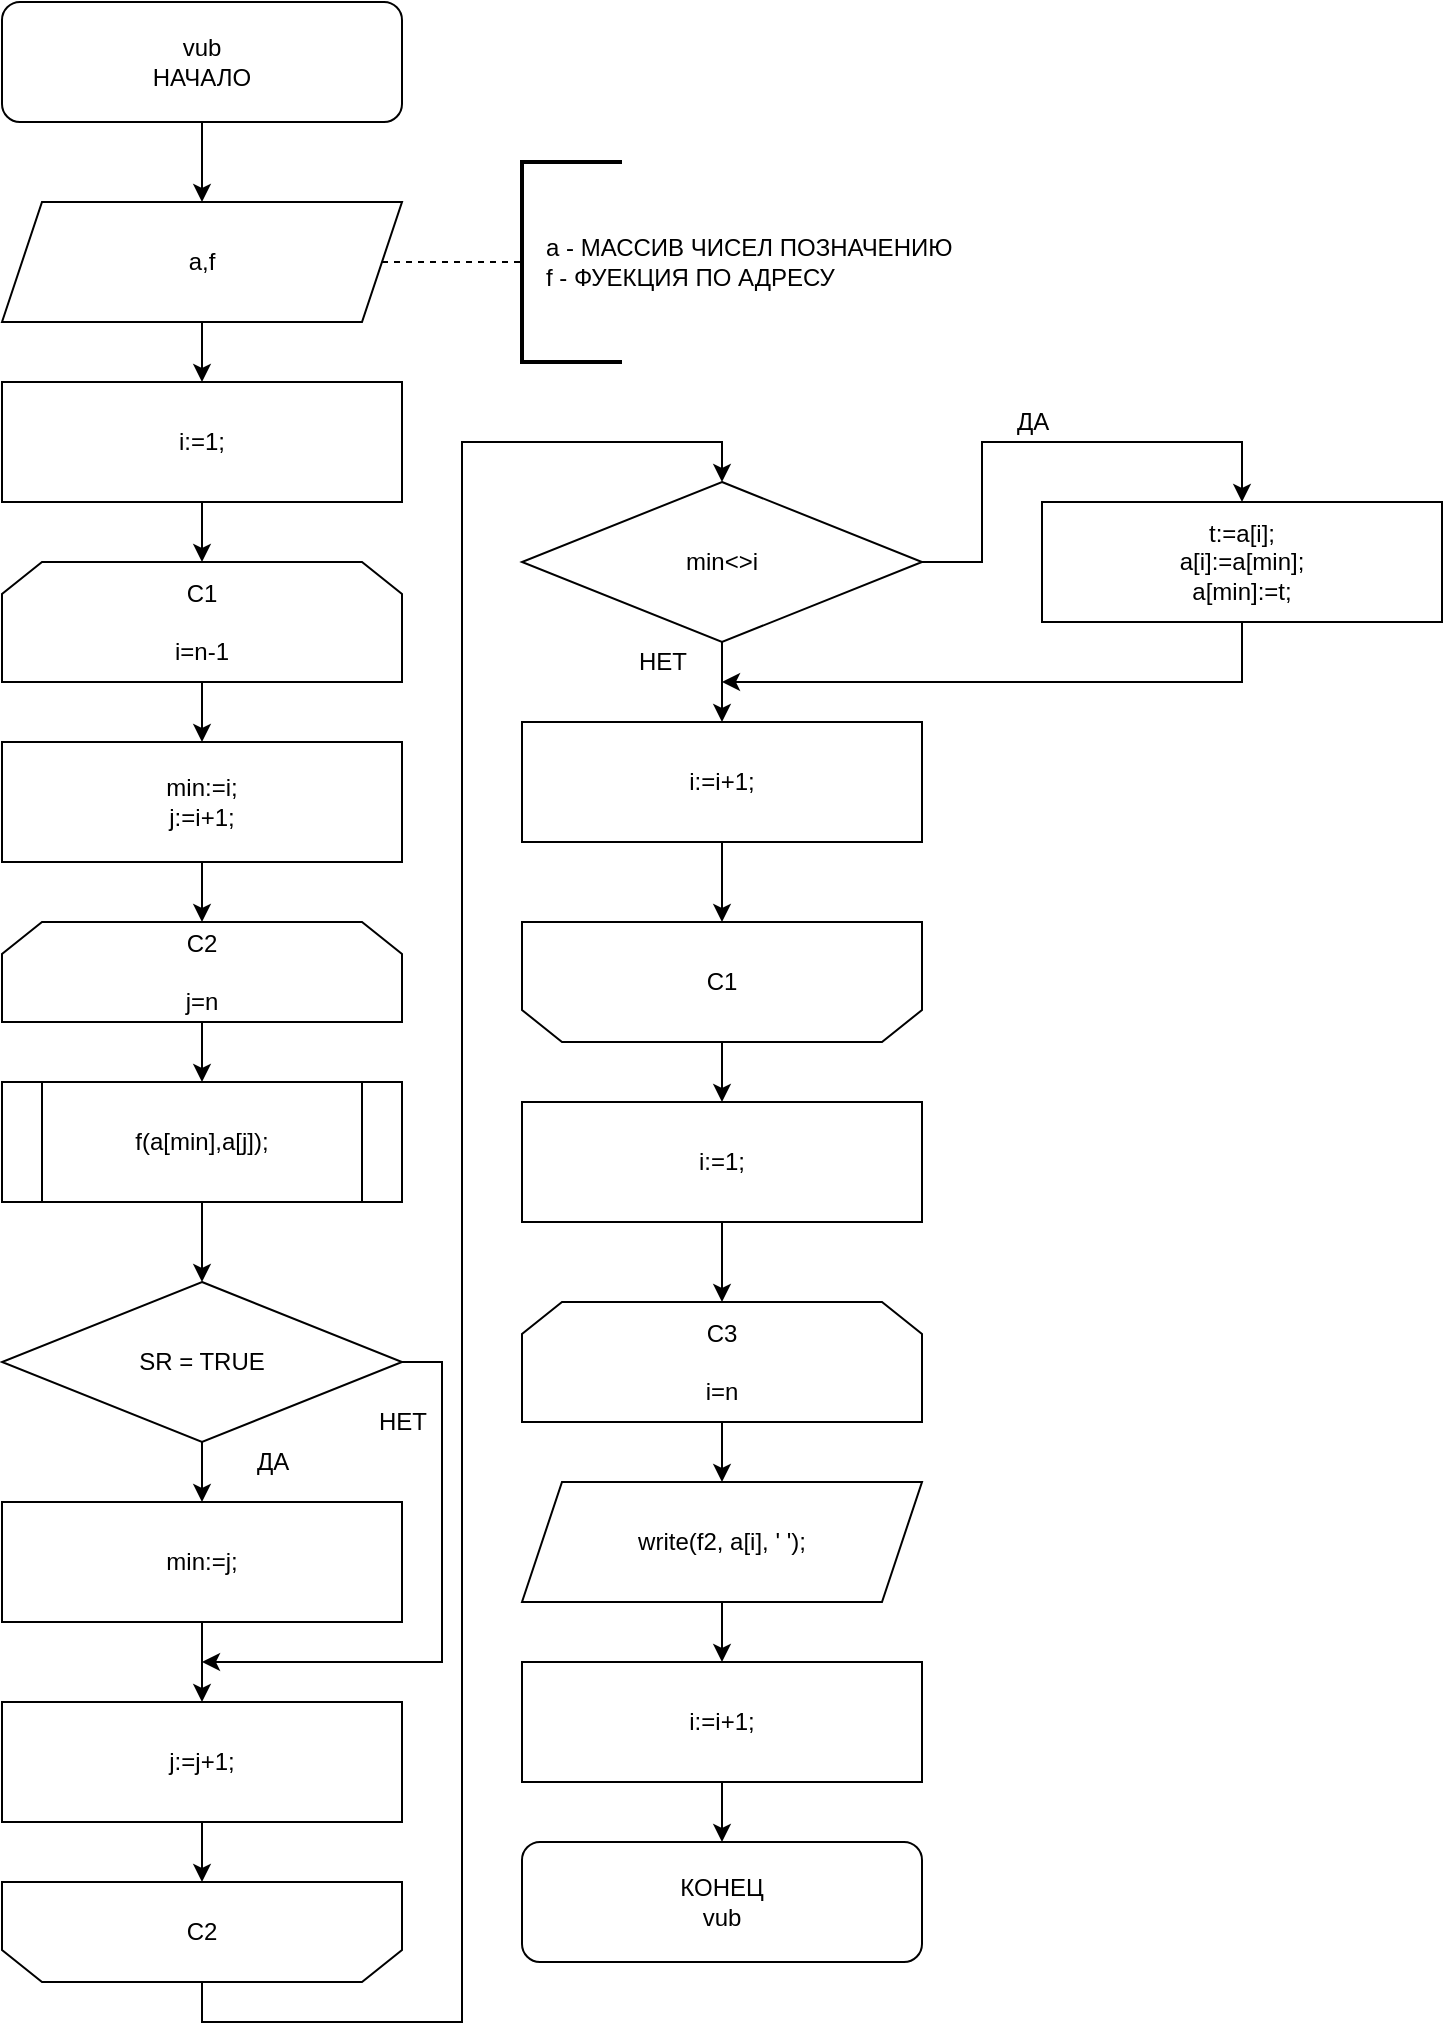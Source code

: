 <mxfile version="14.4.3" type="device"><diagram id="TqjGmMS6_r7mb5gh5XB8" name="Page-1"><mxGraphModel dx="1662" dy="762" grid="1" gridSize="10" guides="1" tooltips="1" connect="1" arrows="1" fold="1" page="1" pageScale="1" pageWidth="827" pageHeight="1169" math="0" shadow="0"><root><mxCell id="0"/><mxCell id="1" parent="0"/><mxCell id="PvhUeH-6A4zdQxFwi30u-30" style="edgeStyle=orthogonalEdgeStyle;rounded=0;orthogonalLoop=1;jettySize=auto;html=1;exitX=0.5;exitY=1;exitDx=0;exitDy=0;entryX=0.5;entryY=0;entryDx=0;entryDy=0;" edge="1" parent="1" source="PvhUeH-6A4zdQxFwi30u-20" target="PvhUeH-6A4zdQxFwi30u-29"><mxGeometry relative="1" as="geometry"/></mxCell><mxCell id="PvhUeH-6A4zdQxFwi30u-20" value="vub&lt;br&gt;НАЧАЛО" style="rounded=1;whiteSpace=wrap;html=1;" vertex="1" parent="1"><mxGeometry x="40" y="40" width="200" height="60" as="geometry"/></mxCell><mxCell id="PvhUeH-6A4zdQxFwi30u-24" style="edgeStyle=orthogonalEdgeStyle;rounded=0;orthogonalLoop=1;jettySize=auto;html=1;exitX=0.5;exitY=1;exitDx=0;exitDy=0;entryX=0.5;entryY=0;entryDx=0;entryDy=0;" edge="1" parent="1" source="PvhUeH-6A4zdQxFwi30u-21" target="PvhUeH-6A4zdQxFwi30u-23"><mxGeometry relative="1" as="geometry"/></mxCell><mxCell id="PvhUeH-6A4zdQxFwi30u-21" value="i:=1;" style="rounded=0;whiteSpace=wrap;html=1;" vertex="1" parent="1"><mxGeometry x="40" y="230" width="200" height="60" as="geometry"/></mxCell><mxCell id="PvhUeH-6A4zdQxFwi30u-26" style="edgeStyle=orthogonalEdgeStyle;rounded=0;orthogonalLoop=1;jettySize=auto;html=1;exitX=0.5;exitY=1;exitDx=0;exitDy=0;entryX=0.5;entryY=0;entryDx=0;entryDy=0;" edge="1" parent="1" source="PvhUeH-6A4zdQxFwi30u-23" target="PvhUeH-6A4zdQxFwi30u-25"><mxGeometry relative="1" as="geometry"/></mxCell><mxCell id="PvhUeH-6A4zdQxFwi30u-23" value="C1&lt;br&gt;&lt;br&gt;i=n-1" style="shape=loopLimit;whiteSpace=wrap;html=1;" vertex="1" parent="1"><mxGeometry x="40" y="320" width="200" height="60" as="geometry"/></mxCell><mxCell id="PvhUeH-6A4zdQxFwi30u-28" style="edgeStyle=orthogonalEdgeStyle;rounded=0;orthogonalLoop=1;jettySize=auto;html=1;exitX=0.5;exitY=1;exitDx=0;exitDy=0;entryX=0.5;entryY=0;entryDx=0;entryDy=0;" edge="1" parent="1" source="PvhUeH-6A4zdQxFwi30u-25" target="PvhUeH-6A4zdQxFwi30u-27"><mxGeometry relative="1" as="geometry"/></mxCell><mxCell id="PvhUeH-6A4zdQxFwi30u-25" value="min:=i;&lt;br&gt;j:=i+1;" style="rounded=0;whiteSpace=wrap;html=1;" vertex="1" parent="1"><mxGeometry x="40" y="410" width="200" height="60" as="geometry"/></mxCell><mxCell id="PvhUeH-6A4zdQxFwi30u-35" style="edgeStyle=orthogonalEdgeStyle;rounded=0;orthogonalLoop=1;jettySize=auto;html=1;exitX=0.5;exitY=1;exitDx=0;exitDy=0;entryX=0.5;entryY=0;entryDx=0;entryDy=0;" edge="1" parent="1" source="PvhUeH-6A4zdQxFwi30u-27" target="PvhUeH-6A4zdQxFwi30u-34"><mxGeometry relative="1" as="geometry"/></mxCell><mxCell id="PvhUeH-6A4zdQxFwi30u-27" value="C2&lt;br&gt;&lt;br&gt;j=n" style="shape=loopLimit;whiteSpace=wrap;html=1;" vertex="1" parent="1"><mxGeometry x="40" y="500" width="200" height="50" as="geometry"/></mxCell><mxCell id="PvhUeH-6A4zdQxFwi30u-31" style="edgeStyle=orthogonalEdgeStyle;rounded=0;orthogonalLoop=1;jettySize=auto;html=1;exitX=0.5;exitY=1;exitDx=0;exitDy=0;entryX=0.5;entryY=0;entryDx=0;entryDy=0;" edge="1" parent="1" source="PvhUeH-6A4zdQxFwi30u-29" target="PvhUeH-6A4zdQxFwi30u-21"><mxGeometry relative="1" as="geometry"/></mxCell><mxCell id="PvhUeH-6A4zdQxFwi30u-29" value="a,f" style="shape=parallelogram;perimeter=parallelogramPerimeter;whiteSpace=wrap;html=1;fixedSize=1;" vertex="1" parent="1"><mxGeometry x="40" y="140" width="200" height="60" as="geometry"/></mxCell><mxCell id="PvhUeH-6A4zdQxFwi30u-32" value="" style="endArrow=none;dashed=1;html=1;exitX=1;exitY=0.5;exitDx=0;exitDy=0;" edge="1" parent="1" source="PvhUeH-6A4zdQxFwi30u-29"><mxGeometry width="50" height="50" relative="1" as="geometry"><mxPoint x="250" y="170" as="sourcePoint"/><mxPoint x="300" y="170" as="targetPoint"/></mxGeometry></mxCell><mxCell id="PvhUeH-6A4zdQxFwi30u-33" value="&amp;nbsp; &amp;nbsp;a - МАССИВ ЧИСЕЛ ПОЗНАЧЕНИЮ&lt;br&gt;&amp;nbsp; &amp;nbsp;f - ФУЕКЦИЯ ПО АДРЕСУ" style="strokeWidth=2;html=1;shape=mxgraph.flowchart.annotation_1;align=left;pointerEvents=1;" vertex="1" parent="1"><mxGeometry x="300" y="120" width="50" height="100" as="geometry"/></mxCell><mxCell id="PvhUeH-6A4zdQxFwi30u-37" style="edgeStyle=orthogonalEdgeStyle;rounded=0;orthogonalLoop=1;jettySize=auto;html=1;exitX=0.5;exitY=1;exitDx=0;exitDy=0;entryX=0.5;entryY=0;entryDx=0;entryDy=0;" edge="1" parent="1" source="PvhUeH-6A4zdQxFwi30u-34" target="PvhUeH-6A4zdQxFwi30u-36"><mxGeometry relative="1" as="geometry"/></mxCell><mxCell id="PvhUeH-6A4zdQxFwi30u-34" value="f(a[min],a[j]);" style="shape=process;whiteSpace=wrap;html=1;backgroundOutline=1;" vertex="1" parent="1"><mxGeometry x="40" y="580" width="200" height="60" as="geometry"/></mxCell><mxCell id="PvhUeH-6A4zdQxFwi30u-38" style="edgeStyle=orthogonalEdgeStyle;rounded=0;orthogonalLoop=1;jettySize=auto;html=1;exitX=0.5;exitY=1;exitDx=0;exitDy=0;entryX=0.5;entryY=0;entryDx=0;entryDy=0;" edge="1" parent="1" source="PvhUeH-6A4zdQxFwi30u-36" target="PvhUeH-6A4zdQxFwi30u-39"><mxGeometry relative="1" as="geometry"><mxPoint x="140" y="840" as="targetPoint"/></mxGeometry></mxCell><mxCell id="PvhUeH-6A4zdQxFwi30u-47" style="edgeStyle=orthogonalEdgeStyle;rounded=0;orthogonalLoop=1;jettySize=auto;html=1;exitX=1;exitY=0.5;exitDx=0;exitDy=0;" edge="1" parent="1" source="PvhUeH-6A4zdQxFwi30u-36"><mxGeometry relative="1" as="geometry"><mxPoint x="140" y="870" as="targetPoint"/><Array as="points"><mxPoint x="260" y="720"/><mxPoint x="260" y="870"/></Array></mxGeometry></mxCell><mxCell id="PvhUeH-6A4zdQxFwi30u-36" value="SR = TRUE" style="rhombus;whiteSpace=wrap;html=1;" vertex="1" parent="1"><mxGeometry x="40" y="680" width="200" height="80" as="geometry"/></mxCell><mxCell id="PvhUeH-6A4zdQxFwi30u-55" style="edgeStyle=orthogonalEdgeStyle;rounded=0;orthogonalLoop=1;jettySize=auto;html=1;exitX=0.5;exitY=1;exitDx=0;exitDy=0;entryX=0.5;entryY=0;entryDx=0;entryDy=0;" edge="1" parent="1" source="PvhUeH-6A4zdQxFwi30u-39" target="PvhUeH-6A4zdQxFwi30u-54"><mxGeometry relative="1" as="geometry"/></mxCell><mxCell id="PvhUeH-6A4zdQxFwi30u-39" value="min:=j;" style="rounded=0;whiteSpace=wrap;html=1;" vertex="1" parent="1"><mxGeometry x="40" y="790" width="200" height="60" as="geometry"/></mxCell><mxCell id="PvhUeH-6A4zdQxFwi30u-40" value="ДА" style="text;html=1;align=center;verticalAlign=middle;resizable=0;points=[];autosize=1;" vertex="1" parent="1"><mxGeometry x="160" y="760" width="30" height="20" as="geometry"/></mxCell><mxCell id="PvhUeH-6A4zdQxFwi30u-50" style="edgeStyle=orthogonalEdgeStyle;rounded=0;orthogonalLoop=1;jettySize=auto;html=1;exitX=1;exitY=0.5;exitDx=0;exitDy=0;entryX=0.5;entryY=0;entryDx=0;entryDy=0;" edge="1" parent="1" source="PvhUeH-6A4zdQxFwi30u-41" target="PvhUeH-6A4zdQxFwi30u-49"><mxGeometry relative="1" as="geometry"/></mxCell><mxCell id="PvhUeH-6A4zdQxFwi30u-58" style="edgeStyle=orthogonalEdgeStyle;rounded=0;orthogonalLoop=1;jettySize=auto;html=1;exitX=0.5;exitY=1;exitDx=0;exitDy=0;entryX=0.5;entryY=0;entryDx=0;entryDy=0;" edge="1" parent="1" source="PvhUeH-6A4zdQxFwi30u-41" target="PvhUeH-6A4zdQxFwi30u-57"><mxGeometry relative="1" as="geometry"/></mxCell><mxCell id="PvhUeH-6A4zdQxFwi30u-41" value="min&amp;lt;&amp;gt;i" style="rhombus;whiteSpace=wrap;html=1;" vertex="1" parent="1"><mxGeometry x="300" y="280" width="200" height="80" as="geometry"/></mxCell><mxCell id="PvhUeH-6A4zdQxFwi30u-44" value="НЕТ" style="text;html=1;align=center;verticalAlign=middle;resizable=0;points=[];autosize=1;" vertex="1" parent="1"><mxGeometry x="220" y="740" width="40" height="20" as="geometry"/></mxCell><mxCell id="PvhUeH-6A4zdQxFwi30u-48" style="edgeStyle=orthogonalEdgeStyle;rounded=0;orthogonalLoop=1;jettySize=auto;html=1;exitX=0.5;exitY=0;exitDx=0;exitDy=0;entryX=0.5;entryY=0;entryDx=0;entryDy=0;" edge="1" parent="1" source="PvhUeH-6A4zdQxFwi30u-45" target="PvhUeH-6A4zdQxFwi30u-41"><mxGeometry relative="1" as="geometry"/></mxCell><mxCell id="PvhUeH-6A4zdQxFwi30u-45" value="C2" style="shape=loopLimit;whiteSpace=wrap;html=1;direction=west;" vertex="1" parent="1"><mxGeometry x="40" y="980" width="200" height="50" as="geometry"/></mxCell><mxCell id="PvhUeH-6A4zdQxFwi30u-60" style="edgeStyle=orthogonalEdgeStyle;rounded=0;orthogonalLoop=1;jettySize=auto;html=1;exitX=0.5;exitY=1;exitDx=0;exitDy=0;" edge="1" parent="1" source="PvhUeH-6A4zdQxFwi30u-49"><mxGeometry relative="1" as="geometry"><mxPoint x="400" y="380" as="targetPoint"/><Array as="points"><mxPoint x="660" y="380"/></Array></mxGeometry></mxCell><mxCell id="PvhUeH-6A4zdQxFwi30u-49" value="t:=a[i];&lt;br&gt;a[i]:=a[min];&lt;br&gt;a[min]:=t;" style="rounded=0;whiteSpace=wrap;html=1;" vertex="1" parent="1"><mxGeometry x="560" y="290" width="200" height="60" as="geometry"/></mxCell><mxCell id="PvhUeH-6A4zdQxFwi30u-51" value="ДА" style="text;html=1;align=center;verticalAlign=middle;resizable=0;points=[];autosize=1;" vertex="1" parent="1"><mxGeometry x="540" y="240" width="30" height="20" as="geometry"/></mxCell><mxCell id="PvhUeH-6A4zdQxFwi30u-62" style="edgeStyle=orthogonalEdgeStyle;rounded=0;orthogonalLoop=1;jettySize=auto;html=1;exitX=0.5;exitY=0;exitDx=0;exitDy=0;entryX=0.5;entryY=0;entryDx=0;entryDy=0;" edge="1" parent="1" source="PvhUeH-6A4zdQxFwi30u-52" target="PvhUeH-6A4zdQxFwi30u-61"><mxGeometry relative="1" as="geometry"/></mxCell><mxCell id="PvhUeH-6A4zdQxFwi30u-52" value="C1" style="shape=loopLimit;whiteSpace=wrap;html=1;direction=west;" vertex="1" parent="1"><mxGeometry x="300" y="500" width="200" height="60" as="geometry"/></mxCell><mxCell id="PvhUeH-6A4zdQxFwi30u-56" style="edgeStyle=orthogonalEdgeStyle;rounded=0;orthogonalLoop=1;jettySize=auto;html=1;exitX=0.5;exitY=1;exitDx=0;exitDy=0;entryX=0.5;entryY=1;entryDx=0;entryDy=0;" edge="1" parent="1" source="PvhUeH-6A4zdQxFwi30u-54" target="PvhUeH-6A4zdQxFwi30u-45"><mxGeometry relative="1" as="geometry"/></mxCell><mxCell id="PvhUeH-6A4zdQxFwi30u-54" value="j:=j+1;" style="rounded=0;whiteSpace=wrap;html=1;" vertex="1" parent="1"><mxGeometry x="40" y="890" width="200" height="60" as="geometry"/></mxCell><mxCell id="PvhUeH-6A4zdQxFwi30u-59" value="" style="edgeStyle=orthogonalEdgeStyle;rounded=0;orthogonalLoop=1;jettySize=auto;html=1;" edge="1" parent="1" source="PvhUeH-6A4zdQxFwi30u-57" target="PvhUeH-6A4zdQxFwi30u-52"><mxGeometry relative="1" as="geometry"/></mxCell><mxCell id="PvhUeH-6A4zdQxFwi30u-57" value="i:=i+1;" style="rounded=0;whiteSpace=wrap;html=1;" vertex="1" parent="1"><mxGeometry x="300" y="400" width="200" height="60" as="geometry"/></mxCell><mxCell id="PvhUeH-6A4zdQxFwi30u-64" style="edgeStyle=orthogonalEdgeStyle;rounded=0;orthogonalLoop=1;jettySize=auto;html=1;exitX=0.5;exitY=1;exitDx=0;exitDy=0;" edge="1" parent="1" source="PvhUeH-6A4zdQxFwi30u-61" target="PvhUeH-6A4zdQxFwi30u-63"><mxGeometry relative="1" as="geometry"/></mxCell><mxCell id="PvhUeH-6A4zdQxFwi30u-61" value="i:=1;" style="rounded=0;whiteSpace=wrap;html=1;" vertex="1" parent="1"><mxGeometry x="300" y="590" width="200" height="60" as="geometry"/></mxCell><mxCell id="PvhUeH-6A4zdQxFwi30u-67" style="edgeStyle=orthogonalEdgeStyle;rounded=0;orthogonalLoop=1;jettySize=auto;html=1;exitX=0.5;exitY=1;exitDx=0;exitDy=0;entryX=0.5;entryY=0;entryDx=0;entryDy=0;" edge="1" parent="1" source="PvhUeH-6A4zdQxFwi30u-63" target="PvhUeH-6A4zdQxFwi30u-66"><mxGeometry relative="1" as="geometry"/></mxCell><mxCell id="PvhUeH-6A4zdQxFwi30u-63" value="C3&lt;br&gt;&lt;br&gt;i=n" style="shape=loopLimit;whiteSpace=wrap;html=1;" vertex="1" parent="1"><mxGeometry x="300" y="690" width="200" height="60" as="geometry"/></mxCell><mxCell id="PvhUeH-6A4zdQxFwi30u-65" value="НЕТ" style="text;html=1;align=center;verticalAlign=middle;resizable=0;points=[];autosize=1;" vertex="1" parent="1"><mxGeometry x="350" y="360" width="40" height="20" as="geometry"/></mxCell><mxCell id="PvhUeH-6A4zdQxFwi30u-69" style="edgeStyle=orthogonalEdgeStyle;rounded=0;orthogonalLoop=1;jettySize=auto;html=1;exitX=0.5;exitY=1;exitDx=0;exitDy=0;" edge="1" parent="1" source="PvhUeH-6A4zdQxFwi30u-66" target="PvhUeH-6A4zdQxFwi30u-68"><mxGeometry relative="1" as="geometry"/></mxCell><mxCell id="PvhUeH-6A4zdQxFwi30u-66" value="write(f2, a[i], ' ');" style="shape=parallelogram;perimeter=parallelogramPerimeter;whiteSpace=wrap;html=1;fixedSize=1;" vertex="1" parent="1"><mxGeometry x="300" y="780" width="200" height="60" as="geometry"/></mxCell><mxCell id="PvhUeH-6A4zdQxFwi30u-71" style="edgeStyle=orthogonalEdgeStyle;rounded=0;orthogonalLoop=1;jettySize=auto;html=1;exitX=0.5;exitY=1;exitDx=0;exitDy=0;" edge="1" parent="1" source="PvhUeH-6A4zdQxFwi30u-68" target="PvhUeH-6A4zdQxFwi30u-70"><mxGeometry relative="1" as="geometry"/></mxCell><mxCell id="PvhUeH-6A4zdQxFwi30u-68" value="i:=i+1;" style="rounded=0;whiteSpace=wrap;html=1;" vertex="1" parent="1"><mxGeometry x="300" y="870" width="200" height="60" as="geometry"/></mxCell><mxCell id="PvhUeH-6A4zdQxFwi30u-70" value="КОНЕЦ&lt;br&gt;vub" style="rounded=1;whiteSpace=wrap;html=1;" vertex="1" parent="1"><mxGeometry x="300" y="960" width="200" height="60" as="geometry"/></mxCell></root></mxGraphModel></diagram></mxfile>